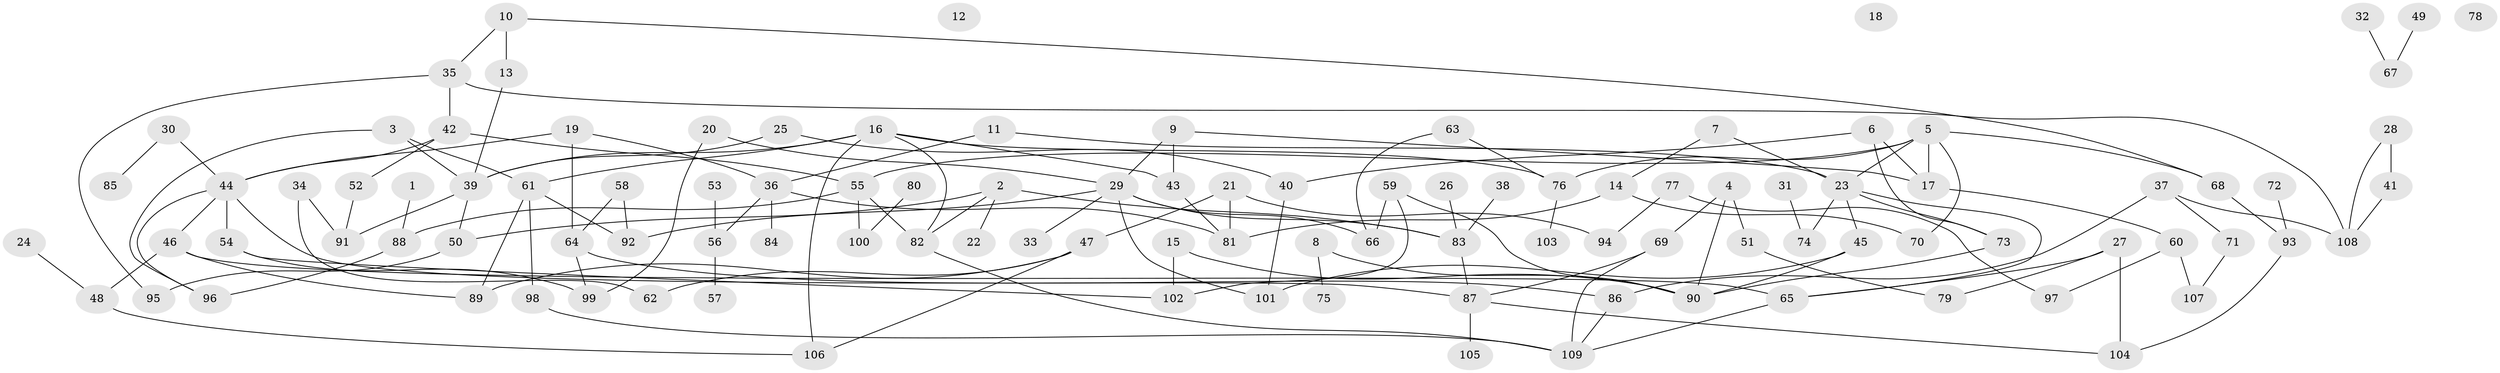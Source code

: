 // coarse degree distribution, {1: 0.18571428571428572, 3: 0.2571428571428571, 6: 0.07142857142857142, 8: 0.014285714285714285, 4: 0.17142857142857143, 7: 0.08571428571428572, 0: 0.04285714285714286, 2: 0.15714285714285714, 5: 0.014285714285714285}
// Generated by graph-tools (version 1.1) at 2025/41/03/06/25 10:41:21]
// undirected, 109 vertices, 151 edges
graph export_dot {
graph [start="1"]
  node [color=gray90,style=filled];
  1;
  2;
  3;
  4;
  5;
  6;
  7;
  8;
  9;
  10;
  11;
  12;
  13;
  14;
  15;
  16;
  17;
  18;
  19;
  20;
  21;
  22;
  23;
  24;
  25;
  26;
  27;
  28;
  29;
  30;
  31;
  32;
  33;
  34;
  35;
  36;
  37;
  38;
  39;
  40;
  41;
  42;
  43;
  44;
  45;
  46;
  47;
  48;
  49;
  50;
  51;
  52;
  53;
  54;
  55;
  56;
  57;
  58;
  59;
  60;
  61;
  62;
  63;
  64;
  65;
  66;
  67;
  68;
  69;
  70;
  71;
  72;
  73;
  74;
  75;
  76;
  77;
  78;
  79;
  80;
  81;
  82;
  83;
  84;
  85;
  86;
  87;
  88;
  89;
  90;
  91;
  92;
  93;
  94;
  95;
  96;
  97;
  98;
  99;
  100;
  101;
  102;
  103;
  104;
  105;
  106;
  107;
  108;
  109;
  1 -- 88;
  2 -- 22;
  2 -- 50;
  2 -- 82;
  2 -- 83;
  3 -- 39;
  3 -- 61;
  3 -- 96;
  4 -- 51;
  4 -- 69;
  4 -- 90;
  5 -- 17;
  5 -- 23;
  5 -- 55;
  5 -- 68;
  5 -- 70;
  5 -- 76;
  6 -- 17;
  6 -- 40;
  6 -- 73;
  7 -- 14;
  7 -- 23;
  8 -- 75;
  8 -- 90;
  9 -- 17;
  9 -- 29;
  9 -- 43;
  10 -- 13;
  10 -- 35;
  10 -- 68;
  11 -- 23;
  11 -- 36;
  13 -- 39;
  14 -- 70;
  14 -- 81;
  15 -- 90;
  15 -- 102;
  16 -- 39;
  16 -- 43;
  16 -- 61;
  16 -- 76;
  16 -- 82;
  16 -- 106;
  17 -- 60;
  19 -- 36;
  19 -- 44;
  19 -- 64;
  20 -- 29;
  20 -- 99;
  21 -- 47;
  21 -- 81;
  21 -- 94;
  23 -- 45;
  23 -- 65;
  23 -- 73;
  23 -- 74;
  24 -- 48;
  25 -- 39;
  25 -- 40;
  26 -- 83;
  27 -- 65;
  27 -- 79;
  27 -- 104;
  28 -- 41;
  28 -- 108;
  29 -- 33;
  29 -- 66;
  29 -- 83;
  29 -- 92;
  29 -- 101;
  30 -- 44;
  30 -- 85;
  31 -- 74;
  32 -- 67;
  34 -- 62;
  34 -- 91;
  35 -- 42;
  35 -- 95;
  35 -- 108;
  36 -- 56;
  36 -- 81;
  36 -- 84;
  37 -- 71;
  37 -- 86;
  37 -- 108;
  38 -- 83;
  39 -- 50;
  39 -- 91;
  40 -- 101;
  41 -- 108;
  42 -- 44;
  42 -- 52;
  42 -- 55;
  43 -- 81;
  44 -- 46;
  44 -- 54;
  44 -- 87;
  44 -- 96;
  45 -- 90;
  45 -- 101;
  46 -- 48;
  46 -- 65;
  46 -- 89;
  47 -- 62;
  47 -- 89;
  47 -- 106;
  48 -- 106;
  49 -- 67;
  50 -- 95;
  51 -- 79;
  52 -- 91;
  53 -- 56;
  54 -- 99;
  54 -- 102;
  55 -- 82;
  55 -- 88;
  55 -- 100;
  56 -- 57;
  58 -- 64;
  58 -- 92;
  59 -- 66;
  59 -- 90;
  59 -- 102;
  60 -- 97;
  60 -- 107;
  61 -- 89;
  61 -- 92;
  61 -- 98;
  63 -- 66;
  63 -- 76;
  64 -- 86;
  64 -- 99;
  65 -- 109;
  68 -- 93;
  69 -- 87;
  69 -- 109;
  71 -- 107;
  72 -- 93;
  73 -- 90;
  76 -- 103;
  77 -- 94;
  77 -- 97;
  80 -- 100;
  82 -- 109;
  83 -- 87;
  86 -- 109;
  87 -- 104;
  87 -- 105;
  88 -- 96;
  93 -- 104;
  98 -- 109;
}
